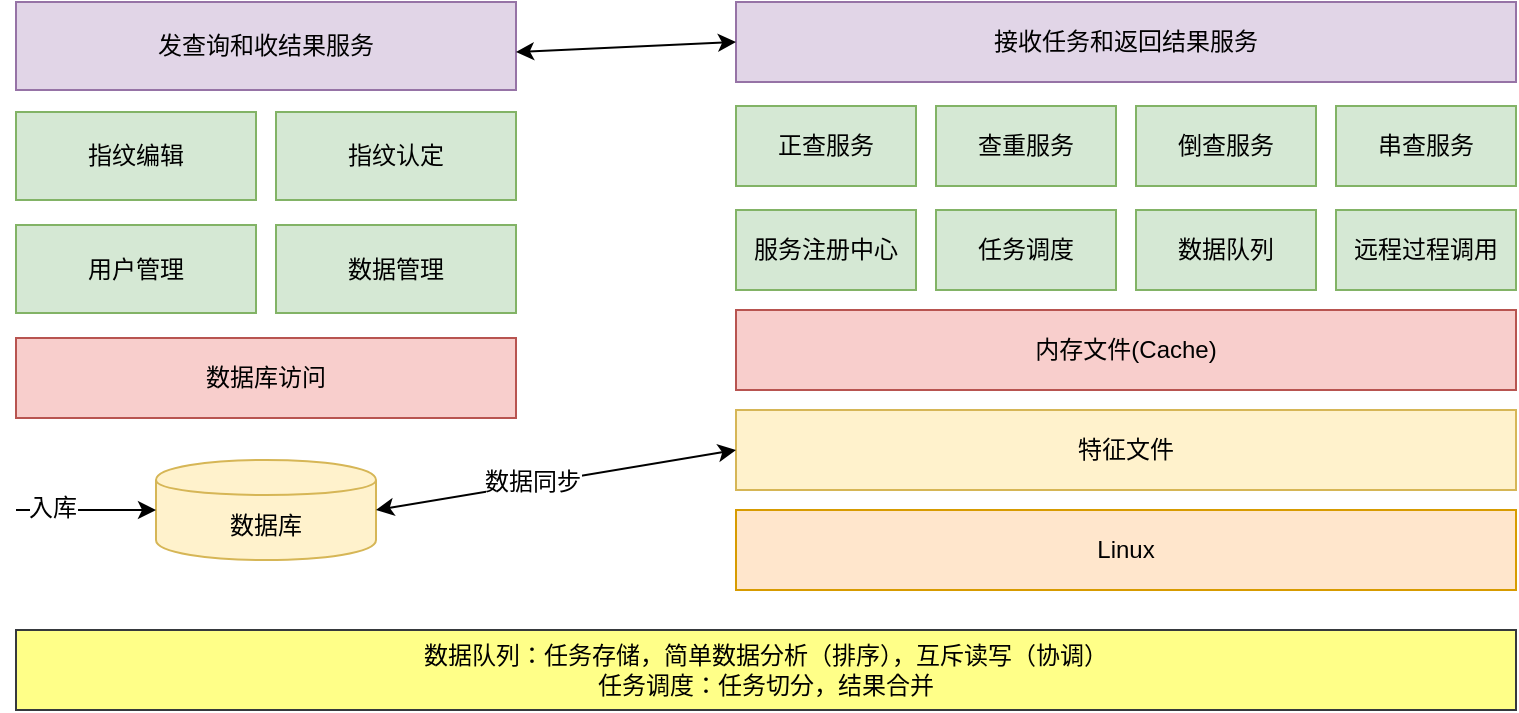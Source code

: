 <mxfile version="10.6.7" type="github"><diagram id="TRGekhvv2dwhMKav9dpi" name="Page-1"><mxGraphModel dx="820" dy="414" grid="1" gridSize="10" guides="1" tooltips="1" connect="1" arrows="1" fold="1" page="1" pageScale="1" pageWidth="827" pageHeight="1169" math="0" shadow="0"><root><mxCell id="0"/><mxCell id="1" parent="0"/><mxCell id="KazsZmIUYs6CQEGZY7_5-1" value="发查询和收结果服务" style="rounded=0;whiteSpace=wrap;html=1;fillColor=#e1d5e7;strokeColor=#9673a6;" vertex="1" parent="1"><mxGeometry x="50" y="126" width="250" height="44" as="geometry"/></mxCell><mxCell id="KazsZmIUYs6CQEGZY7_5-2" value="特征文件" style="rounded=0;whiteSpace=wrap;html=1;fillColor=#fff2cc;strokeColor=#d6b656;" vertex="1" parent="1"><mxGeometry x="410" y="330" width="390" height="40" as="geometry"/></mxCell><mxCell id="KazsZmIUYs6CQEGZY7_5-4" value="数据库" style="shape=cylinder;whiteSpace=wrap;html=1;boundedLbl=1;backgroundOutline=1;fillColor=#fff2cc;strokeColor=#d6b656;" vertex="1" parent="1"><mxGeometry x="120" y="355" width="110" height="50" as="geometry"/></mxCell><mxCell id="KazsZmIUYs6CQEGZY7_5-5" value="内存文件(Cache)" style="rounded=0;whiteSpace=wrap;html=1;fillColor=#f8cecc;strokeColor=#b85450;" vertex="1" parent="1"><mxGeometry x="410" y="280" width="390" height="40" as="geometry"/></mxCell><mxCell id="KazsZmIUYs6CQEGZY7_5-6" value="服务注册中心&lt;br&gt;" style="rounded=0;whiteSpace=wrap;html=1;fillColor=#d5e8d4;strokeColor=#82b366;" vertex="1" parent="1"><mxGeometry x="410" y="230" width="90" height="40" as="geometry"/></mxCell><mxCell id="KazsZmIUYs6CQEGZY7_5-13" value="" style="endArrow=classic;startArrow=classic;html=1;entryX=0;entryY=0.5;entryDx=0;entryDy=0;exitX=1;exitY=0.5;exitDx=0;exitDy=0;" edge="1" parent="1" source="KazsZmIUYs6CQEGZY7_5-4" target="KazsZmIUYs6CQEGZY7_5-2"><mxGeometry width="50" height="50" relative="1" as="geometry"><mxPoint x="200" y="340" as="sourcePoint"/><mxPoint x="250" y="290" as="targetPoint"/></mxGeometry></mxCell><mxCell id="KazsZmIUYs6CQEGZY7_5-14" value="数据同步&lt;br&gt;" style="text;html=1;resizable=0;points=[];align=center;verticalAlign=middle;labelBackgroundColor=#ffffff;" vertex="1" connectable="0" parent="KazsZmIUYs6CQEGZY7_5-13"><mxGeometry x="-0.133" y="1" relative="1" as="geometry"><mxPoint as="offset"/></mxGeometry></mxCell><mxCell id="KazsZmIUYs6CQEGZY7_5-17" value="数据队列：任务存储，简单数据分析（排序），互斥读写（协调）&lt;br&gt;任务调度：任务切分，结果合并&lt;br&gt;" style="rounded=0;whiteSpace=wrap;html=1;fillColor=#ffff88;strokeColor=#36393d;" vertex="1" parent="1"><mxGeometry x="50" y="440" width="750" height="40" as="geometry"/></mxCell><mxCell id="KazsZmIUYs6CQEGZY7_5-22" value="正查服务" style="rounded=0;whiteSpace=wrap;html=1;fillColor=#d5e8d4;strokeColor=#82b366;" vertex="1" parent="1"><mxGeometry x="410" y="178" width="90" height="40" as="geometry"/></mxCell><mxCell id="KazsZmIUYs6CQEGZY7_5-23" value="查重服务" style="rounded=0;whiteSpace=wrap;html=1;fillColor=#d5e8d4;strokeColor=#82b366;" vertex="1" parent="1"><mxGeometry x="510" y="178" width="90" height="40" as="geometry"/></mxCell><mxCell id="KazsZmIUYs6CQEGZY7_5-24" value="倒查服务" style="rounded=0;whiteSpace=wrap;html=1;fillColor=#d5e8d4;strokeColor=#82b366;" vertex="1" parent="1"><mxGeometry x="610" y="178" width="90" height="40" as="geometry"/></mxCell><mxCell id="KazsZmIUYs6CQEGZY7_5-25" value="串查服务" style="rounded=0;whiteSpace=wrap;html=1;fillColor=#d5e8d4;strokeColor=#82b366;" vertex="1" parent="1"><mxGeometry x="710" y="178" width="90" height="40" as="geometry"/></mxCell><mxCell id="KazsZmIUYs6CQEGZY7_5-26" value="任务调度" style="rounded=0;whiteSpace=wrap;html=1;fillColor=#d5e8d4;strokeColor=#82b366;" vertex="1" parent="1"><mxGeometry x="510" y="230" width="90" height="40" as="geometry"/></mxCell><mxCell id="KazsZmIUYs6CQEGZY7_5-27" value="数据队列" style="rounded=0;whiteSpace=wrap;html=1;fillColor=#d5e8d4;strokeColor=#82b366;" vertex="1" parent="1"><mxGeometry x="610" y="230" width="90" height="40" as="geometry"/></mxCell><mxCell id="KazsZmIUYs6CQEGZY7_5-28" value="远程过程调用" style="rounded=0;whiteSpace=wrap;html=1;fillColor=#d5e8d4;strokeColor=#82b366;" vertex="1" parent="1"><mxGeometry x="710" y="230" width="90" height="40" as="geometry"/></mxCell><mxCell id="KazsZmIUYs6CQEGZY7_5-29" value="接收任务和返回结果服务" style="rounded=0;whiteSpace=wrap;html=1;fillColor=#e1d5e7;strokeColor=#9673a6;" vertex="1" parent="1"><mxGeometry x="410" y="126" width="390" height="40" as="geometry"/></mxCell><mxCell id="KazsZmIUYs6CQEGZY7_5-32" value="Linux" style="rounded=0;whiteSpace=wrap;html=1;fillColor=#ffe6cc;strokeColor=#d79b00;" vertex="1" parent="1"><mxGeometry x="410" y="380" width="390" height="40" as="geometry"/></mxCell><mxCell id="KazsZmIUYs6CQEGZY7_5-34" value="数据库访问" style="rounded=0;whiteSpace=wrap;html=1;fillColor=#f8cecc;strokeColor=#b85450;" vertex="1" parent="1"><mxGeometry x="50" y="294" width="250" height="40" as="geometry"/></mxCell><mxCell id="KazsZmIUYs6CQEGZY7_5-39" value="指纹编辑" style="rounded=0;whiteSpace=wrap;html=1;fillColor=#d5e8d4;strokeColor=#82b366;" vertex="1" parent="1"><mxGeometry x="50" y="181" width="120" height="44" as="geometry"/></mxCell><mxCell id="KazsZmIUYs6CQEGZY7_5-42" value="指纹认定" style="rounded=0;whiteSpace=wrap;html=1;fillColor=#d5e8d4;strokeColor=#82b366;" vertex="1" parent="1"><mxGeometry x="180" y="181" width="120" height="44" as="geometry"/></mxCell><mxCell id="KazsZmIUYs6CQEGZY7_5-43" value="用户管理" style="rounded=0;whiteSpace=wrap;html=1;fillColor=#d5e8d4;strokeColor=#82b366;" vertex="1" parent="1"><mxGeometry x="50" y="237.5" width="120" height="44" as="geometry"/></mxCell><mxCell id="KazsZmIUYs6CQEGZY7_5-44" value="数据管理" style="rounded=0;whiteSpace=wrap;html=1;fillColor=#d5e8d4;strokeColor=#82b366;" vertex="1" parent="1"><mxGeometry x="180" y="237.5" width="120" height="44" as="geometry"/></mxCell><mxCell id="KazsZmIUYs6CQEGZY7_5-51" value="" style="endArrow=classic;startArrow=classic;html=1;entryX=0;entryY=0.5;entryDx=0;entryDy=0;" edge="1" parent="1" target="KazsZmIUYs6CQEGZY7_5-29"><mxGeometry width="50" height="50" relative="1" as="geometry"><mxPoint x="300" y="151" as="sourcePoint"/><mxPoint x="350" y="101" as="targetPoint"/></mxGeometry></mxCell><mxCell id="KazsZmIUYs6CQEGZY7_5-53" value="" style="endArrow=classic;html=1;" edge="1" parent="1"><mxGeometry width="50" height="50" relative="1" as="geometry"><mxPoint x="50" y="380" as="sourcePoint"/><mxPoint x="120" y="380" as="targetPoint"/></mxGeometry></mxCell><mxCell id="KazsZmIUYs6CQEGZY7_5-54" value="入库&lt;br&gt;" style="text;html=1;resizable=0;points=[];align=center;verticalAlign=middle;labelBackgroundColor=#ffffff;" vertex="1" connectable="0" parent="KazsZmIUYs6CQEGZY7_5-53"><mxGeometry x="-0.486" y="1" relative="1" as="geometry"><mxPoint as="offset"/></mxGeometry></mxCell></root></mxGraphModel></diagram></mxfile>